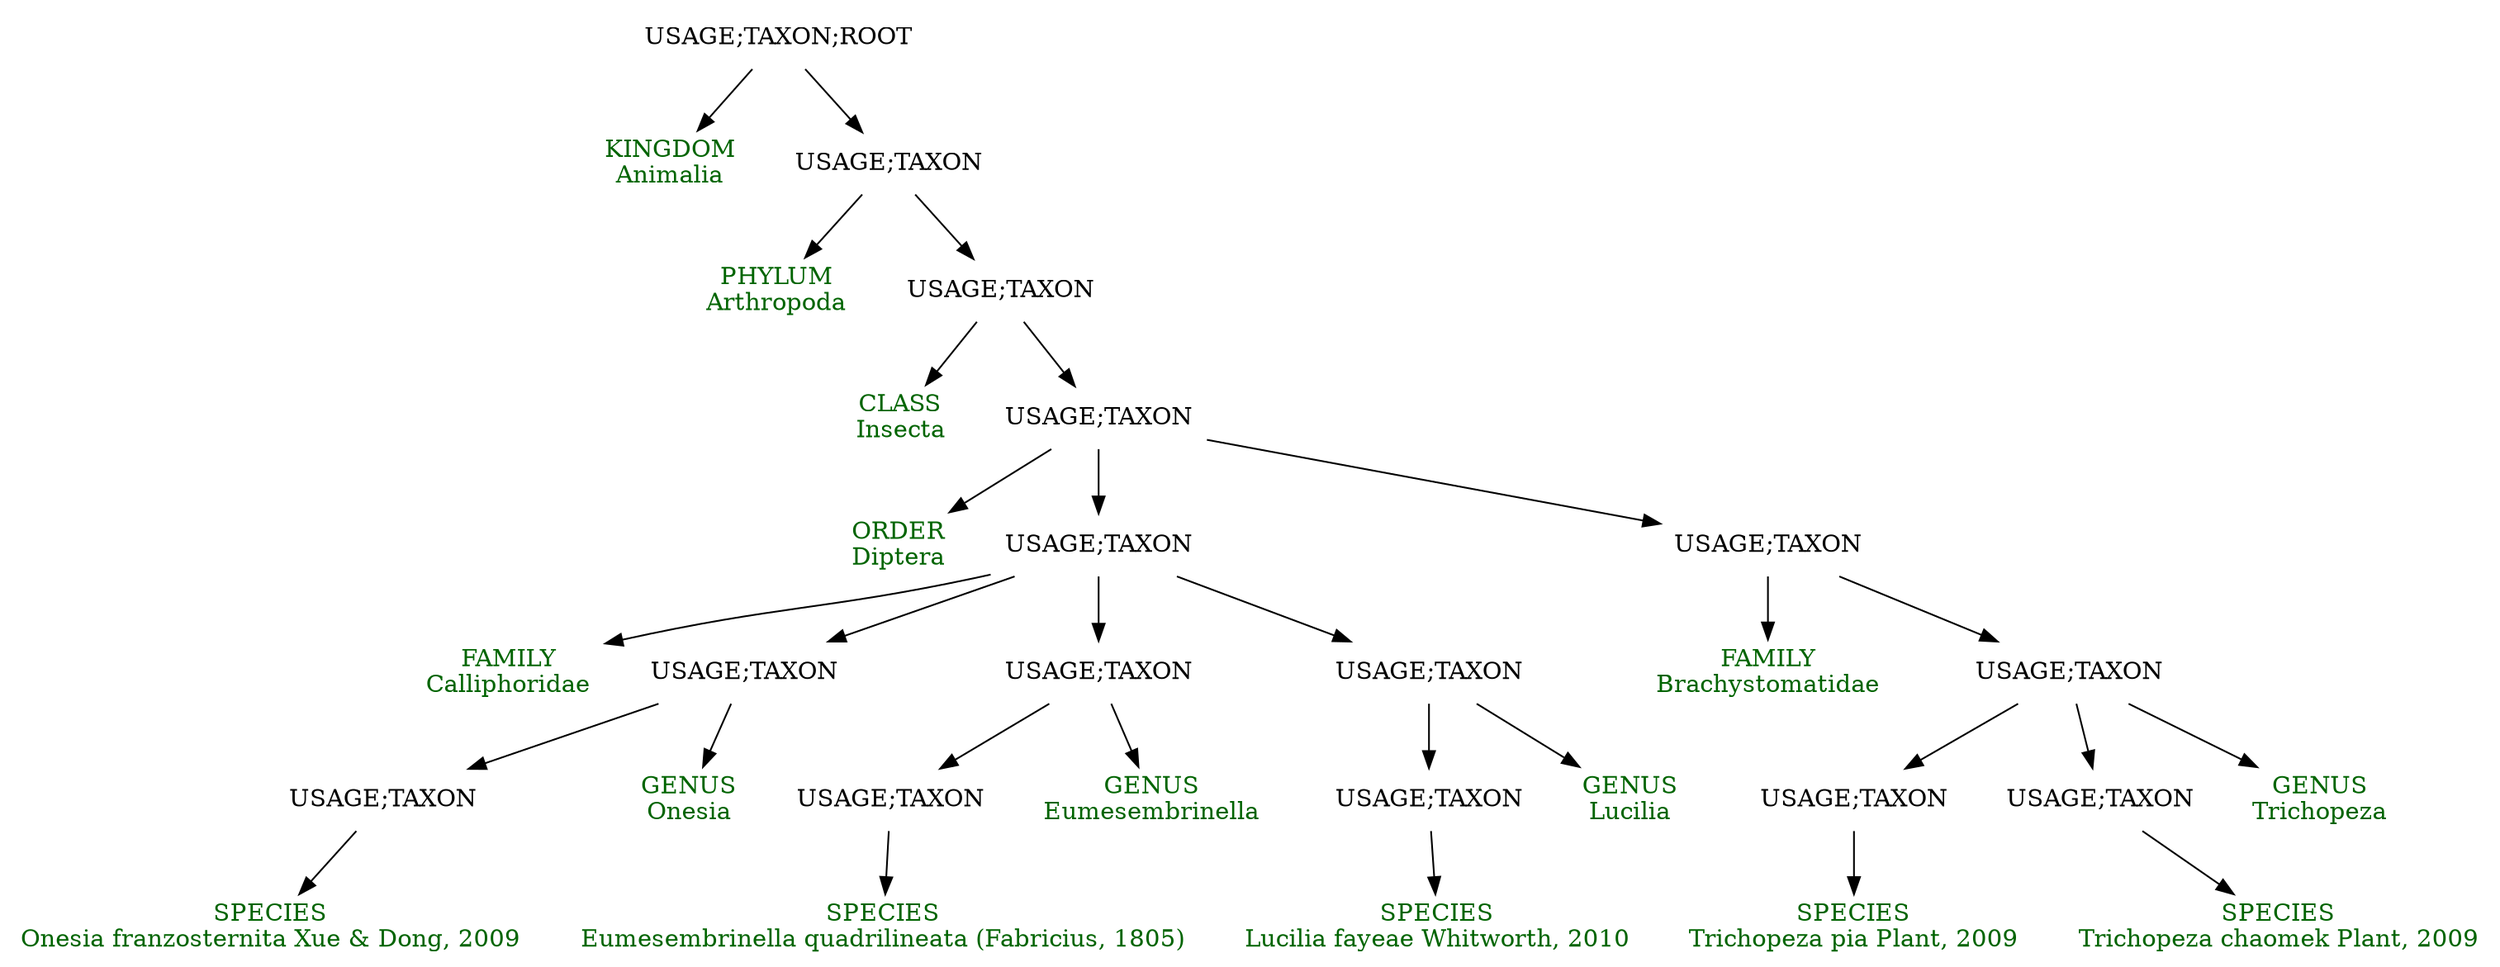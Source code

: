 digraph G {
  node [shape=plaintext]

  n0  [label="SPECIES\nTrichopeza pia Plant, 2009", fontcolor=darkgreen]
  n1  [label="USAGE;TAXON"]
  n1 -> n0
  n2  [label="SPECIES\nTrichopeza chaomek Plant, 2009", fontcolor=darkgreen]
  n3  [label="USAGE;TAXON"]
  n3 -> n2
  n4  [label="SPECIES\nLucilia fayeae Whitworth, 2010", fontcolor=darkgreen]
  n5  [label="USAGE;TAXON"]
  n5 -> n4
  n6  [label="SPECIES\nEumesembrinella quadrilineata (Fabricius, 1805)", fontcolor=darkgreen]
  n7  [label="USAGE;TAXON"]
  n7 -> n6
  n8  [label="SPECIES\nOnesia franzosternita Xue & Dong, 2009", fontcolor=darkgreen]
  n9  [label="USAGE;TAXON"]
  n9 -> n8
  n10  [label="KINGDOM\nAnimalia", fontcolor=darkgreen]
  n11  [label="USAGE;TAXON;ROOT"]
  n11 -> n13
  n11 -> n10
  n12  [label="PHYLUM\nArthropoda", fontcolor=darkgreen]
  n13  [label="USAGE;TAXON"]
  n13 -> n15
  n13 -> n12
  n14  [label="CLASS\nInsecta", fontcolor=darkgreen]
  n15  [label="USAGE;TAXON"]
  n15 -> n17
  n15 -> n14
  n16  [label="ORDER\nDiptera", fontcolor=darkgreen]
  n17  [label="USAGE;TAXON"]
  n17 -> n23
  n17 -> n19
  n17 -> n16
  n18  [label="FAMILY\nBrachystomatidae", fontcolor=darkgreen]
  n19  [label="USAGE;TAXON"]
  n19 -> n21
  n19 -> n18
  n20  [label="GENUS\nTrichopeza", fontcolor=darkgreen]
  n21  [label="USAGE;TAXON"]
  n21 -> n1
  n21 -> n3
  n21 -> n20
  n22  [label="FAMILY\nCalliphoridae", fontcolor=darkgreen]
  n23  [label="USAGE;TAXON"]
  n23 -> n29
  n23 -> n27
  n23 -> n25
  n23 -> n22
  n24  [label="GENUS\nLucilia", fontcolor=darkgreen]
  n25  [label="USAGE;TAXON"]
  n25 -> n5
  n25 -> n24
  n26  [label="GENUS\nEumesembrinella", fontcolor=darkgreen]
  n27  [label="USAGE;TAXON"]
  n27 -> n7
  n27 -> n26
  n28  [label="GENUS\nOnesia", fontcolor=darkgreen]
  n29  [label="USAGE;TAXON"]
  n29 -> n9
  n29 -> n28
}
